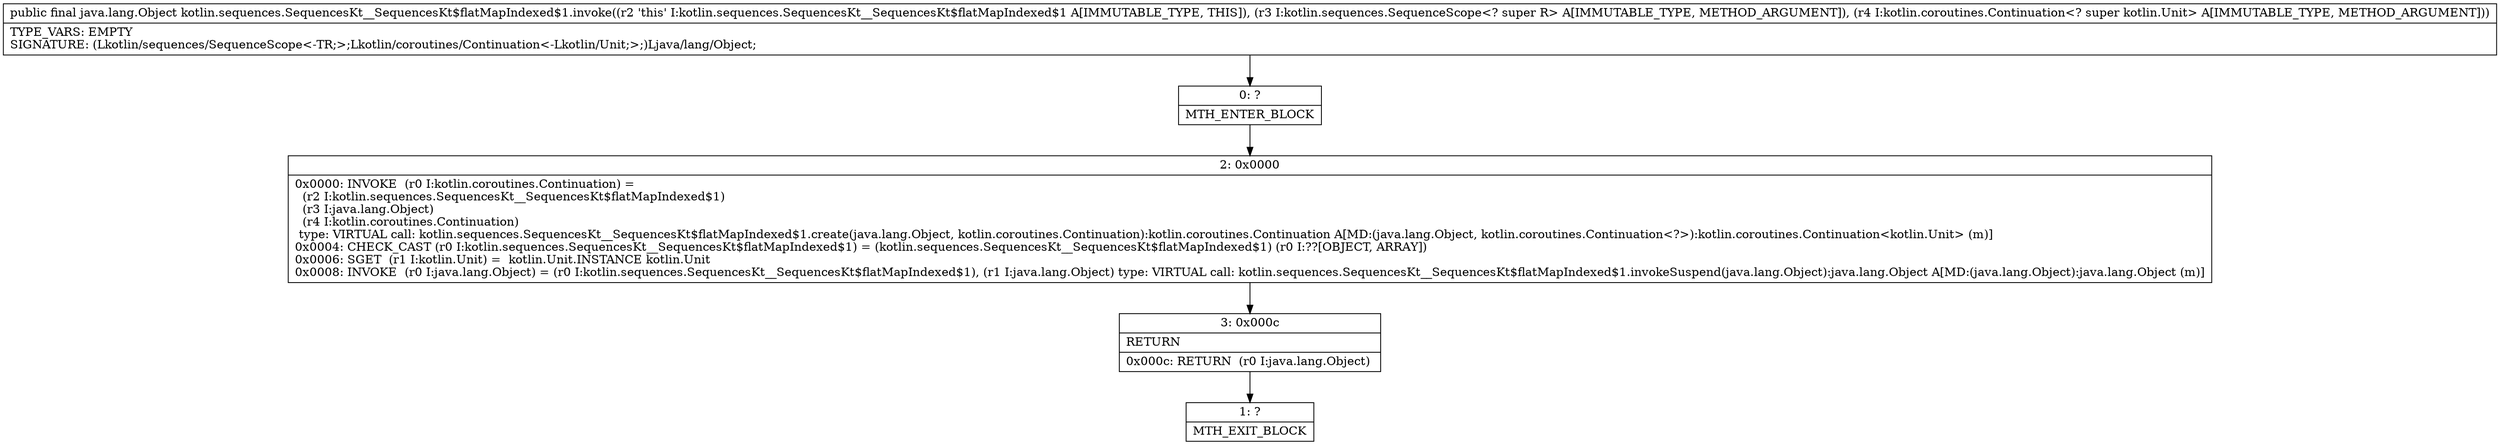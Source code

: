 digraph "CFG forkotlin.sequences.SequencesKt__SequencesKt$flatMapIndexed$1.invoke(Lkotlin\/sequences\/SequenceScope;Lkotlin\/coroutines\/Continuation;)Ljava\/lang\/Object;" {
Node_0 [shape=record,label="{0\:\ ?|MTH_ENTER_BLOCK\l}"];
Node_2 [shape=record,label="{2\:\ 0x0000|0x0000: INVOKE  (r0 I:kotlin.coroutines.Continuation) = \l  (r2 I:kotlin.sequences.SequencesKt__SequencesKt$flatMapIndexed$1)\l  (r3 I:java.lang.Object)\l  (r4 I:kotlin.coroutines.Continuation)\l type: VIRTUAL call: kotlin.sequences.SequencesKt__SequencesKt$flatMapIndexed$1.create(java.lang.Object, kotlin.coroutines.Continuation):kotlin.coroutines.Continuation A[MD:(java.lang.Object, kotlin.coroutines.Continuation\<?\>):kotlin.coroutines.Continuation\<kotlin.Unit\> (m)]\l0x0004: CHECK_CAST (r0 I:kotlin.sequences.SequencesKt__SequencesKt$flatMapIndexed$1) = (kotlin.sequences.SequencesKt__SequencesKt$flatMapIndexed$1) (r0 I:??[OBJECT, ARRAY]) \l0x0006: SGET  (r1 I:kotlin.Unit) =  kotlin.Unit.INSTANCE kotlin.Unit \l0x0008: INVOKE  (r0 I:java.lang.Object) = (r0 I:kotlin.sequences.SequencesKt__SequencesKt$flatMapIndexed$1), (r1 I:java.lang.Object) type: VIRTUAL call: kotlin.sequences.SequencesKt__SequencesKt$flatMapIndexed$1.invokeSuspend(java.lang.Object):java.lang.Object A[MD:(java.lang.Object):java.lang.Object (m)]\l}"];
Node_3 [shape=record,label="{3\:\ 0x000c|RETURN\l|0x000c: RETURN  (r0 I:java.lang.Object) \l}"];
Node_1 [shape=record,label="{1\:\ ?|MTH_EXIT_BLOCK\l}"];
MethodNode[shape=record,label="{public final java.lang.Object kotlin.sequences.SequencesKt__SequencesKt$flatMapIndexed$1.invoke((r2 'this' I:kotlin.sequences.SequencesKt__SequencesKt$flatMapIndexed$1 A[IMMUTABLE_TYPE, THIS]), (r3 I:kotlin.sequences.SequenceScope\<? super R\> A[IMMUTABLE_TYPE, METHOD_ARGUMENT]), (r4 I:kotlin.coroutines.Continuation\<? super kotlin.Unit\> A[IMMUTABLE_TYPE, METHOD_ARGUMENT]))  | TYPE_VARS: EMPTY\lSIGNATURE: (Lkotlin\/sequences\/SequenceScope\<\-TR;\>;Lkotlin\/coroutines\/Continuation\<\-Lkotlin\/Unit;\>;)Ljava\/lang\/Object;\l}"];
MethodNode -> Node_0;Node_0 -> Node_2;
Node_2 -> Node_3;
Node_3 -> Node_1;
}

